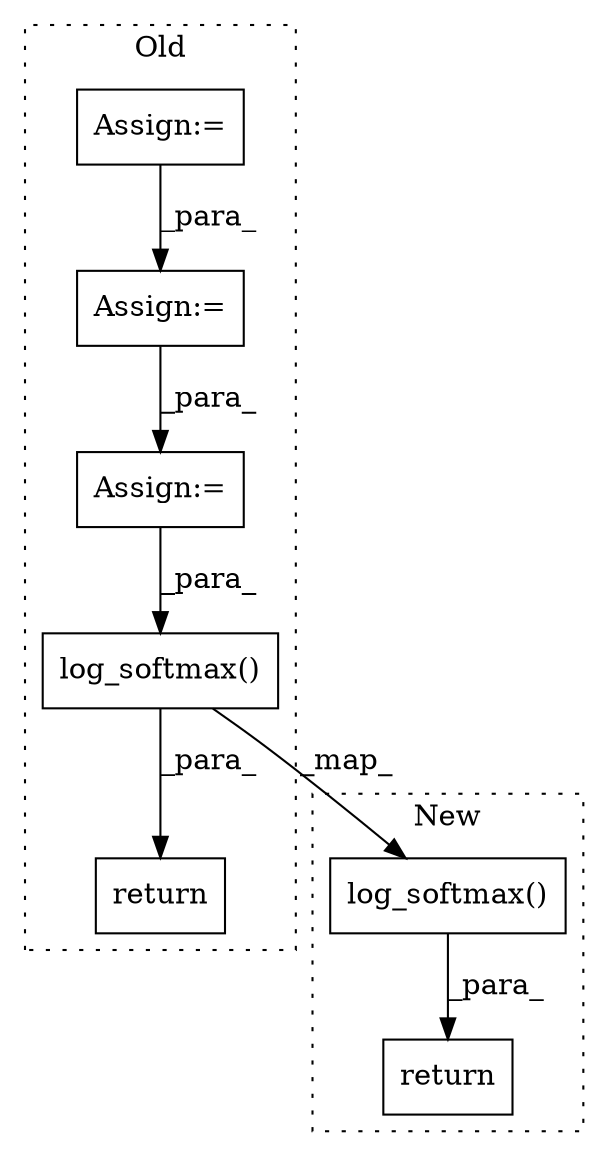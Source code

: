 digraph G {
subgraph cluster0 {
1 [label="log_softmax()" a="75" s="2141,2173" l="26,8" shape="box"];
3 [label="return" a="93" s="2190" l="7" shape="box"];
5 [label="Assign:=" a="68" s="2072" l="3" shape="box"];
6 [label="Assign:=" a="68" s="1657" l="3" shape="box"];
7 [label="Assign:=" a="68" s="1901" l="3" shape="box"];
label = "Old";
style="dotted";
}
subgraph cluster1 {
2 [label="log_softmax()" a="75" s="1563,1590" l="26,8" shape="box"];
4 [label="return" a="93" s="1624" l="7" shape="box"];
label = "New";
style="dotted";
}
1 -> 3 [label="_para_"];
1 -> 2 [label="_map_"];
2 -> 4 [label="_para_"];
5 -> 1 [label="_para_"];
6 -> 7 [label="_para_"];
7 -> 5 [label="_para_"];
}